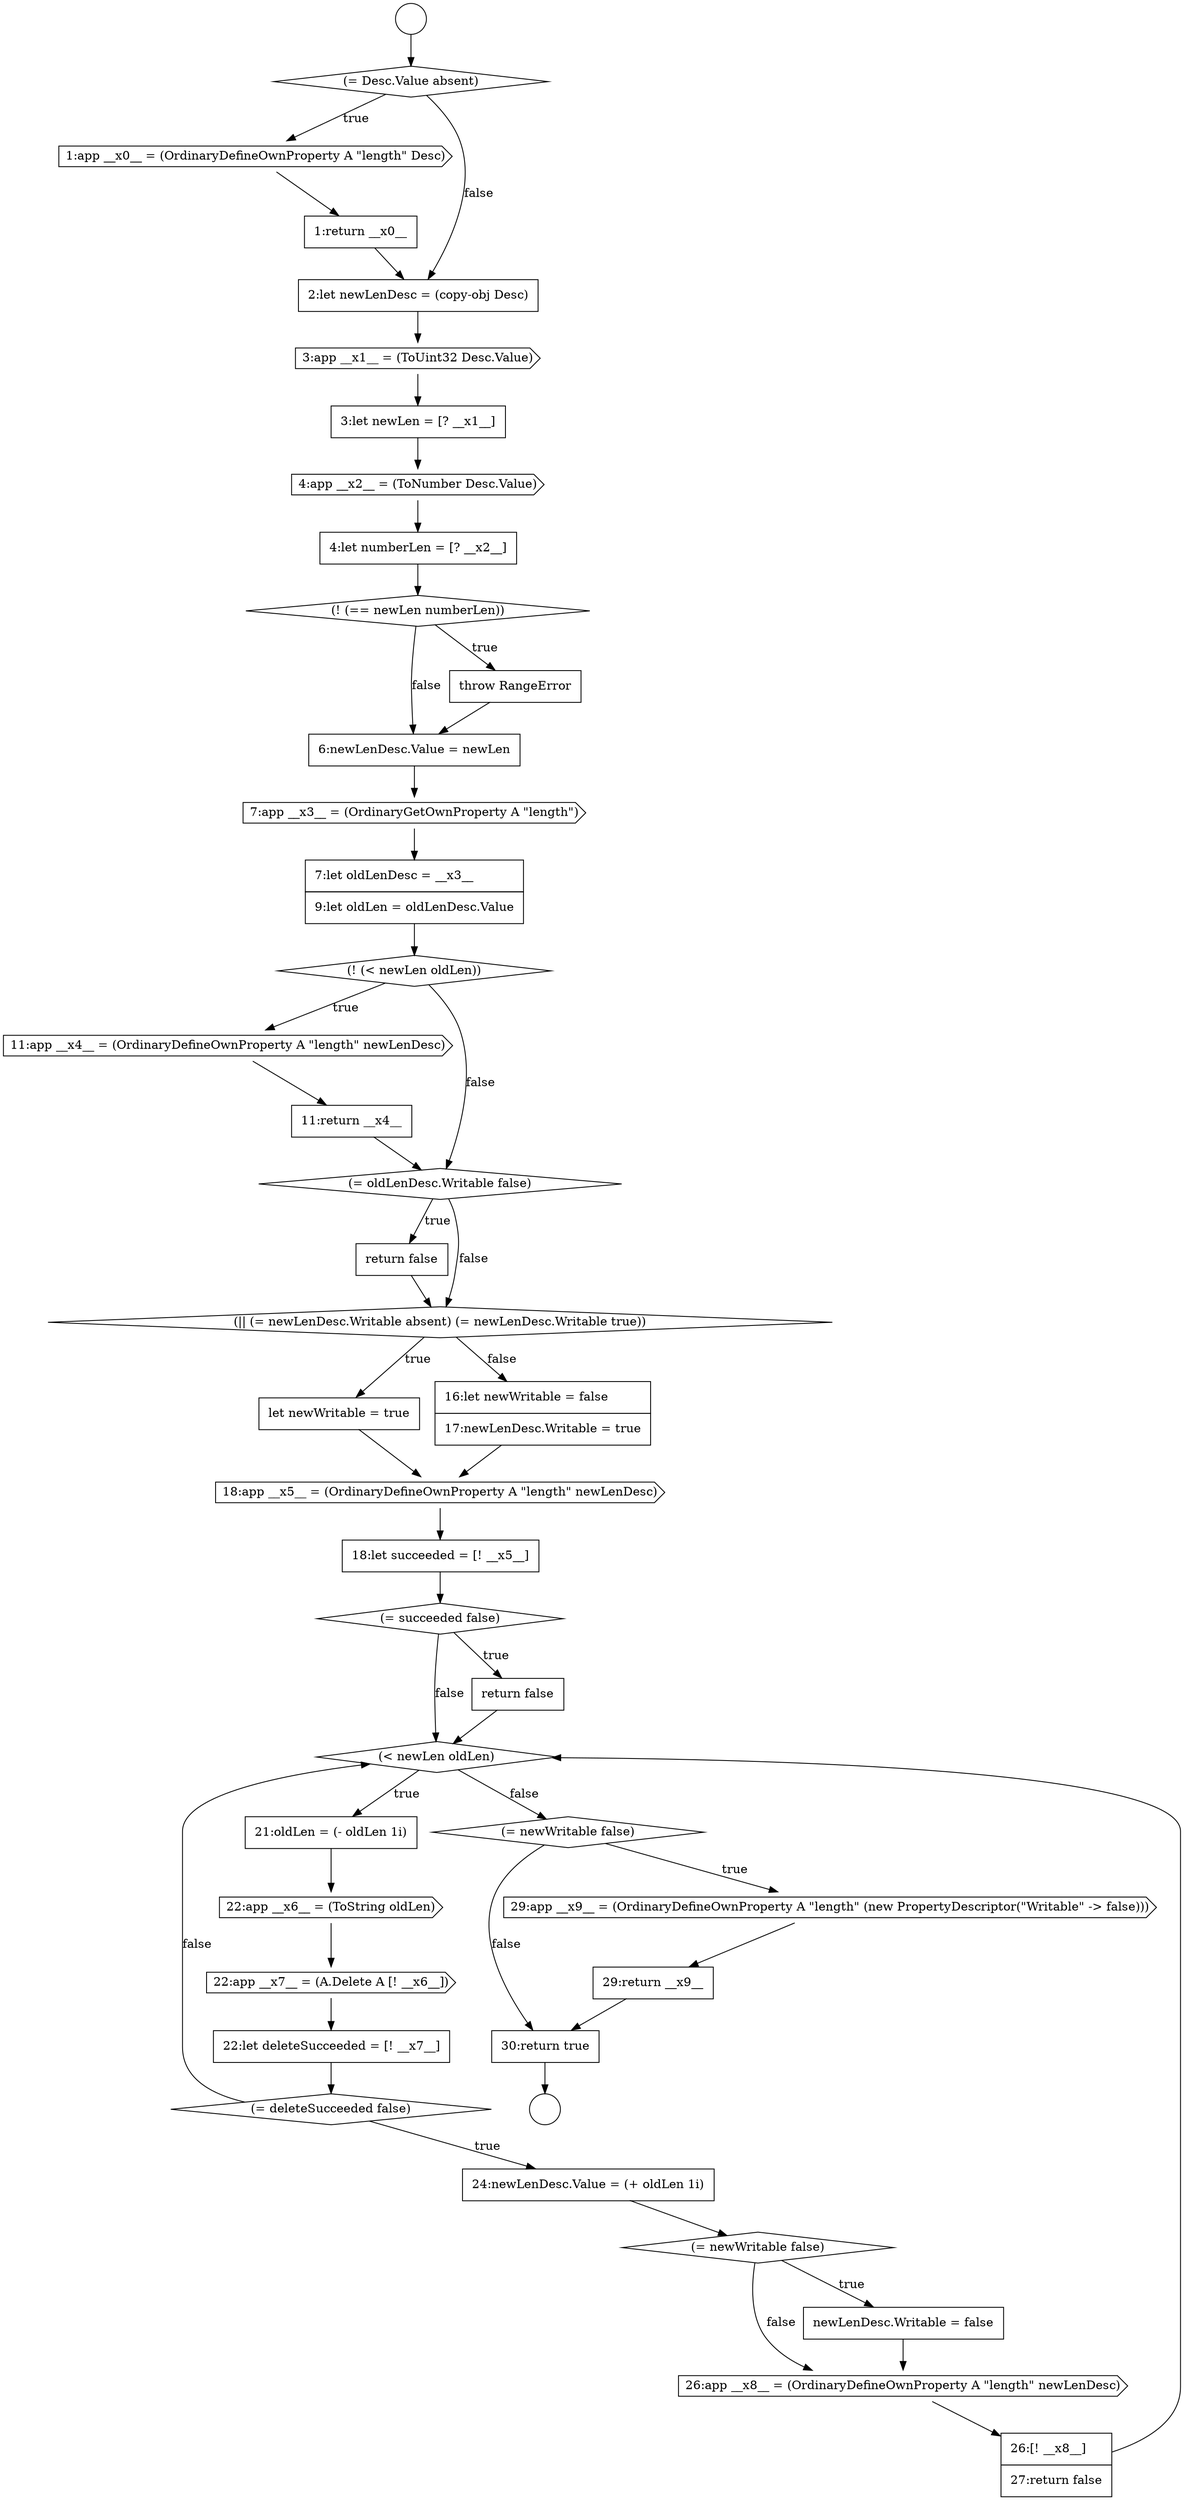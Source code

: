 digraph {
  node2360 [shape=circle label=" " color="black" fillcolor="white" style=filled]
  node2400 [shape=none, margin=0, label=<<font color="black">
    <table border="0" cellborder="1" cellspacing="0" cellpadding="10">
      <tr><td align="left">29:return __x9__</td></tr>
    </table>
  </font>> color="black" fillcolor="white" style=filled]
  node2396 [shape=cds, label=<<font color="black">26:app __x8__ = (OrdinaryDefineOwnProperty A &quot;length&quot; newLenDesc)</font>> color="black" fillcolor="white" style=filled]
  node2377 [shape=none, margin=0, label=<<font color="black">
    <table border="0" cellborder="1" cellspacing="0" cellpadding="10">
      <tr><td align="left">11:return __x4__</td></tr>
    </table>
  </font>> color="black" fillcolor="white" style=filled]
  node2368 [shape=cds, label=<<font color="black">4:app __x2__ = (ToNumber Desc.Value)</font>> color="black" fillcolor="white" style=filled]
  node2379 [shape=none, margin=0, label=<<font color="black">
    <table border="0" cellborder="1" cellspacing="0" cellpadding="10">
      <tr><td align="left">return false</td></tr>
    </table>
  </font>> color="black" fillcolor="white" style=filled]
  node2366 [shape=cds, label=<<font color="black">3:app __x1__ = (ToUint32 Desc.Value)</font>> color="black" fillcolor="white" style=filled]
  node2372 [shape=none, margin=0, label=<<font color="black">
    <table border="0" cellborder="1" cellspacing="0" cellpadding="10">
      <tr><td align="left">6:newLenDesc.Value = newLen</td></tr>
    </table>
  </font>> color="black" fillcolor="white" style=filled]
  node2363 [shape=cds, label=<<font color="black">1:app __x0__ = (OrdinaryDefineOwnProperty A &quot;length&quot; Desc)</font>> color="black" fillcolor="white" style=filled]
  node2381 [shape=none, margin=0, label=<<font color="black">
    <table border="0" cellborder="1" cellspacing="0" cellpadding="10">
      <tr><td align="left">let newWritable = true</td></tr>
    </table>
  </font>> color="black" fillcolor="white" style=filled]
  node2395 [shape=none, margin=0, label=<<font color="black">
    <table border="0" cellborder="1" cellspacing="0" cellpadding="10">
      <tr><td align="left">newLenDesc.Writable = false</td></tr>
    </table>
  </font>> color="black" fillcolor="white" style=filled]
  node2380 [shape=diamond, label=<<font color="black">(|| (= newLenDesc.Writable absent) (= newLenDesc.Writable true))</font>> color="black" fillcolor="white" style=filled]
  node2373 [shape=cds, label=<<font color="black">7:app __x3__ = (OrdinaryGetOwnProperty A &quot;length&quot;)</font>> color="black" fillcolor="white" style=filled]
  node2388 [shape=none, margin=0, label=<<font color="black">
    <table border="0" cellborder="1" cellspacing="0" cellpadding="10">
      <tr><td align="left">21:oldLen = (- oldLen 1i)</td></tr>
    </table>
  </font>> color="black" fillcolor="white" style=filled]
  node2367 [shape=none, margin=0, label=<<font color="black">
    <table border="0" cellborder="1" cellspacing="0" cellpadding="10">
      <tr><td align="left">3:let newLen = [? __x1__]</td></tr>
    </table>
  </font>> color="black" fillcolor="white" style=filled]
  node2371 [shape=none, margin=0, label=<<font color="black">
    <table border="0" cellborder="1" cellspacing="0" cellpadding="10">
      <tr><td align="left">throw RangeError</td></tr>
    </table>
  </font>> color="black" fillcolor="white" style=filled]
  node2392 [shape=diamond, label=<<font color="black">(= deleteSucceeded false)</font>> color="black" fillcolor="white" style=filled]
  node2364 [shape=none, margin=0, label=<<font color="black">
    <table border="0" cellborder="1" cellspacing="0" cellpadding="10">
      <tr><td align="left">1:return __x0__</td></tr>
    </table>
  </font>> color="black" fillcolor="white" style=filled]
  node2382 [shape=none, margin=0, label=<<font color="black">
    <table border="0" cellborder="1" cellspacing="0" cellpadding="10">
      <tr><td align="left">16:let newWritable = false</td></tr>
      <tr><td align="left">17:newLenDesc.Writable = true</td></tr>
    </table>
  </font>> color="black" fillcolor="white" style=filled]
  node2387 [shape=diamond, label=<<font color="black">(&lt; newLen oldLen)</font>> color="black" fillcolor="white" style=filled]
  node2370 [shape=diamond, label=<<font color="black">(! (== newLen numberLen))</font>> color="black" fillcolor="white" style=filled]
  node2391 [shape=none, margin=0, label=<<font color="black">
    <table border="0" cellborder="1" cellspacing="0" cellpadding="10">
      <tr><td align="left">22:let deleteSucceeded = [! __x7__]</td></tr>
    </table>
  </font>> color="black" fillcolor="white" style=filled]
  node2376 [shape=cds, label=<<font color="black">11:app __x4__ = (OrdinaryDefineOwnProperty A &quot;length&quot; newLenDesc)</font>> color="black" fillcolor="white" style=filled]
  node2393 [shape=none, margin=0, label=<<font color="black">
    <table border="0" cellborder="1" cellspacing="0" cellpadding="10">
      <tr><td align="left">24:newLenDesc.Value = (+ oldLen 1i)</td></tr>
    </table>
  </font>> color="black" fillcolor="white" style=filled]
  node2398 [shape=diamond, label=<<font color="black">(= newWritable false)</font>> color="black" fillcolor="white" style=filled]
  node2361 [shape=circle label=" " color="black" fillcolor="white" style=filled]
  node2383 [shape=cds, label=<<font color="black">18:app __x5__ = (OrdinaryDefineOwnProperty A &quot;length&quot; newLenDesc)</font>> color="black" fillcolor="white" style=filled]
  node2378 [shape=diamond, label=<<font color="black">(= oldLenDesc.Writable false)</font>> color="black" fillcolor="white" style=filled]
  node2365 [shape=none, margin=0, label=<<font color="black">
    <table border="0" cellborder="1" cellspacing="0" cellpadding="10">
      <tr><td align="left">2:let newLenDesc = (copy-obj Desc)</td></tr>
    </table>
  </font>> color="black" fillcolor="white" style=filled]
  node2401 [shape=none, margin=0, label=<<font color="black">
    <table border="0" cellborder="1" cellspacing="0" cellpadding="10">
      <tr><td align="left">30:return true</td></tr>
    </table>
  </font>> color="black" fillcolor="white" style=filled]
  node2369 [shape=none, margin=0, label=<<font color="black">
    <table border="0" cellborder="1" cellspacing="0" cellpadding="10">
      <tr><td align="left">4:let numberLen = [? __x2__]</td></tr>
    </table>
  </font>> color="black" fillcolor="white" style=filled]
  node2390 [shape=cds, label=<<font color="black">22:app __x7__ = (A.Delete A [! __x6__])</font>> color="black" fillcolor="white" style=filled]
  node2397 [shape=none, margin=0, label=<<font color="black">
    <table border="0" cellborder="1" cellspacing="0" cellpadding="10">
      <tr><td align="left">26:[! __x8__]</td></tr>
      <tr><td align="left">27:return false</td></tr>
    </table>
  </font>> color="black" fillcolor="white" style=filled]
  node2375 [shape=diamond, label=<<font color="black">(! (&lt; newLen oldLen))</font>> color="black" fillcolor="white" style=filled]
  node2386 [shape=none, margin=0, label=<<font color="black">
    <table border="0" cellborder="1" cellspacing="0" cellpadding="10">
      <tr><td align="left">return false</td></tr>
    </table>
  </font>> color="black" fillcolor="white" style=filled]
  node2389 [shape=cds, label=<<font color="black">22:app __x6__ = (ToString oldLen)</font>> color="black" fillcolor="white" style=filled]
  node2394 [shape=diamond, label=<<font color="black">(= newWritable false)</font>> color="black" fillcolor="white" style=filled]
  node2384 [shape=none, margin=0, label=<<font color="black">
    <table border="0" cellborder="1" cellspacing="0" cellpadding="10">
      <tr><td align="left">18:let succeeded = [! __x5__]</td></tr>
    </table>
  </font>> color="black" fillcolor="white" style=filled]
  node2399 [shape=cds, label=<<font color="black">29:app __x9__ = (OrdinaryDefineOwnProperty A &quot;length&quot; (new PropertyDescriptor(&quot;Writable&quot; -&gt; false)))</font>> color="black" fillcolor="white" style=filled]
  node2362 [shape=diamond, label=<<font color="black">(= Desc.Value absent)</font>> color="black" fillcolor="white" style=filled]
  node2374 [shape=none, margin=0, label=<<font color="black">
    <table border="0" cellborder="1" cellspacing="0" cellpadding="10">
      <tr><td align="left">7:let oldLenDesc = __x3__</td></tr>
      <tr><td align="left">9:let oldLen = oldLenDesc.Value</td></tr>
    </table>
  </font>> color="black" fillcolor="white" style=filled]
  node2385 [shape=diamond, label=<<font color="black">(= succeeded false)</font>> color="black" fillcolor="white" style=filled]
  node2390 -> node2391 [ color="black"]
  node2375 -> node2376 [label=<<font color="black">true</font>> color="black"]
  node2375 -> node2378 [label=<<font color="black">false</font>> color="black"]
  node2391 -> node2392 [ color="black"]
  node2383 -> node2384 [ color="black"]
  node2364 -> node2365 [ color="black"]
  node2398 -> node2399 [label=<<font color="black">true</font>> color="black"]
  node2398 -> node2401 [label=<<font color="black">false</font>> color="black"]
  node2362 -> node2363 [label=<<font color="black">true</font>> color="black"]
  node2362 -> node2365 [label=<<font color="black">false</font>> color="black"]
  node2377 -> node2378 [ color="black"]
  node2370 -> node2371 [label=<<font color="black">true</font>> color="black"]
  node2370 -> node2372 [label=<<font color="black">false</font>> color="black"]
  node2371 -> node2372 [ color="black"]
  node2369 -> node2370 [ color="black"]
  node2392 -> node2393 [label=<<font color="black">true</font>> color="black"]
  node2392 -> node2387 [label=<<font color="black">false</font>> color="black"]
  node2373 -> node2374 [ color="black"]
  node2400 -> node2401 [ color="black"]
  node2372 -> node2373 [ color="black"]
  node2379 -> node2380 [ color="black"]
  node2376 -> node2377 [ color="black"]
  node2395 -> node2396 [ color="black"]
  node2393 -> node2394 [ color="black"]
  node2394 -> node2395 [label=<<font color="black">true</font>> color="black"]
  node2394 -> node2396 [label=<<font color="black">false</font>> color="black"]
  node2384 -> node2385 [ color="black"]
  node2366 -> node2367 [ color="black"]
  node2378 -> node2379 [label=<<font color="black">true</font>> color="black"]
  node2378 -> node2380 [label=<<font color="black">false</font>> color="black"]
  node2387 -> node2388 [label=<<font color="black">true</font>> color="black"]
  node2387 -> node2398 [label=<<font color="black">false</font>> color="black"]
  node2374 -> node2375 [ color="black"]
  node2363 -> node2364 [ color="black"]
  node2389 -> node2390 [ color="black"]
  node2360 -> node2362 [ color="black"]
  node2367 -> node2368 [ color="black"]
  node2399 -> node2400 [ color="black"]
  node2397 -> node2387 [ color="black"]
  node2380 -> node2381 [label=<<font color="black">true</font>> color="black"]
  node2380 -> node2382 [label=<<font color="black">false</font>> color="black"]
  node2386 -> node2387 [ color="black"]
  node2382 -> node2383 [ color="black"]
  node2381 -> node2383 [ color="black"]
  node2388 -> node2389 [ color="black"]
  node2401 -> node2361 [ color="black"]
  node2385 -> node2386 [label=<<font color="black">true</font>> color="black"]
  node2385 -> node2387 [label=<<font color="black">false</font>> color="black"]
  node2368 -> node2369 [ color="black"]
  node2396 -> node2397 [ color="black"]
  node2365 -> node2366 [ color="black"]
}
